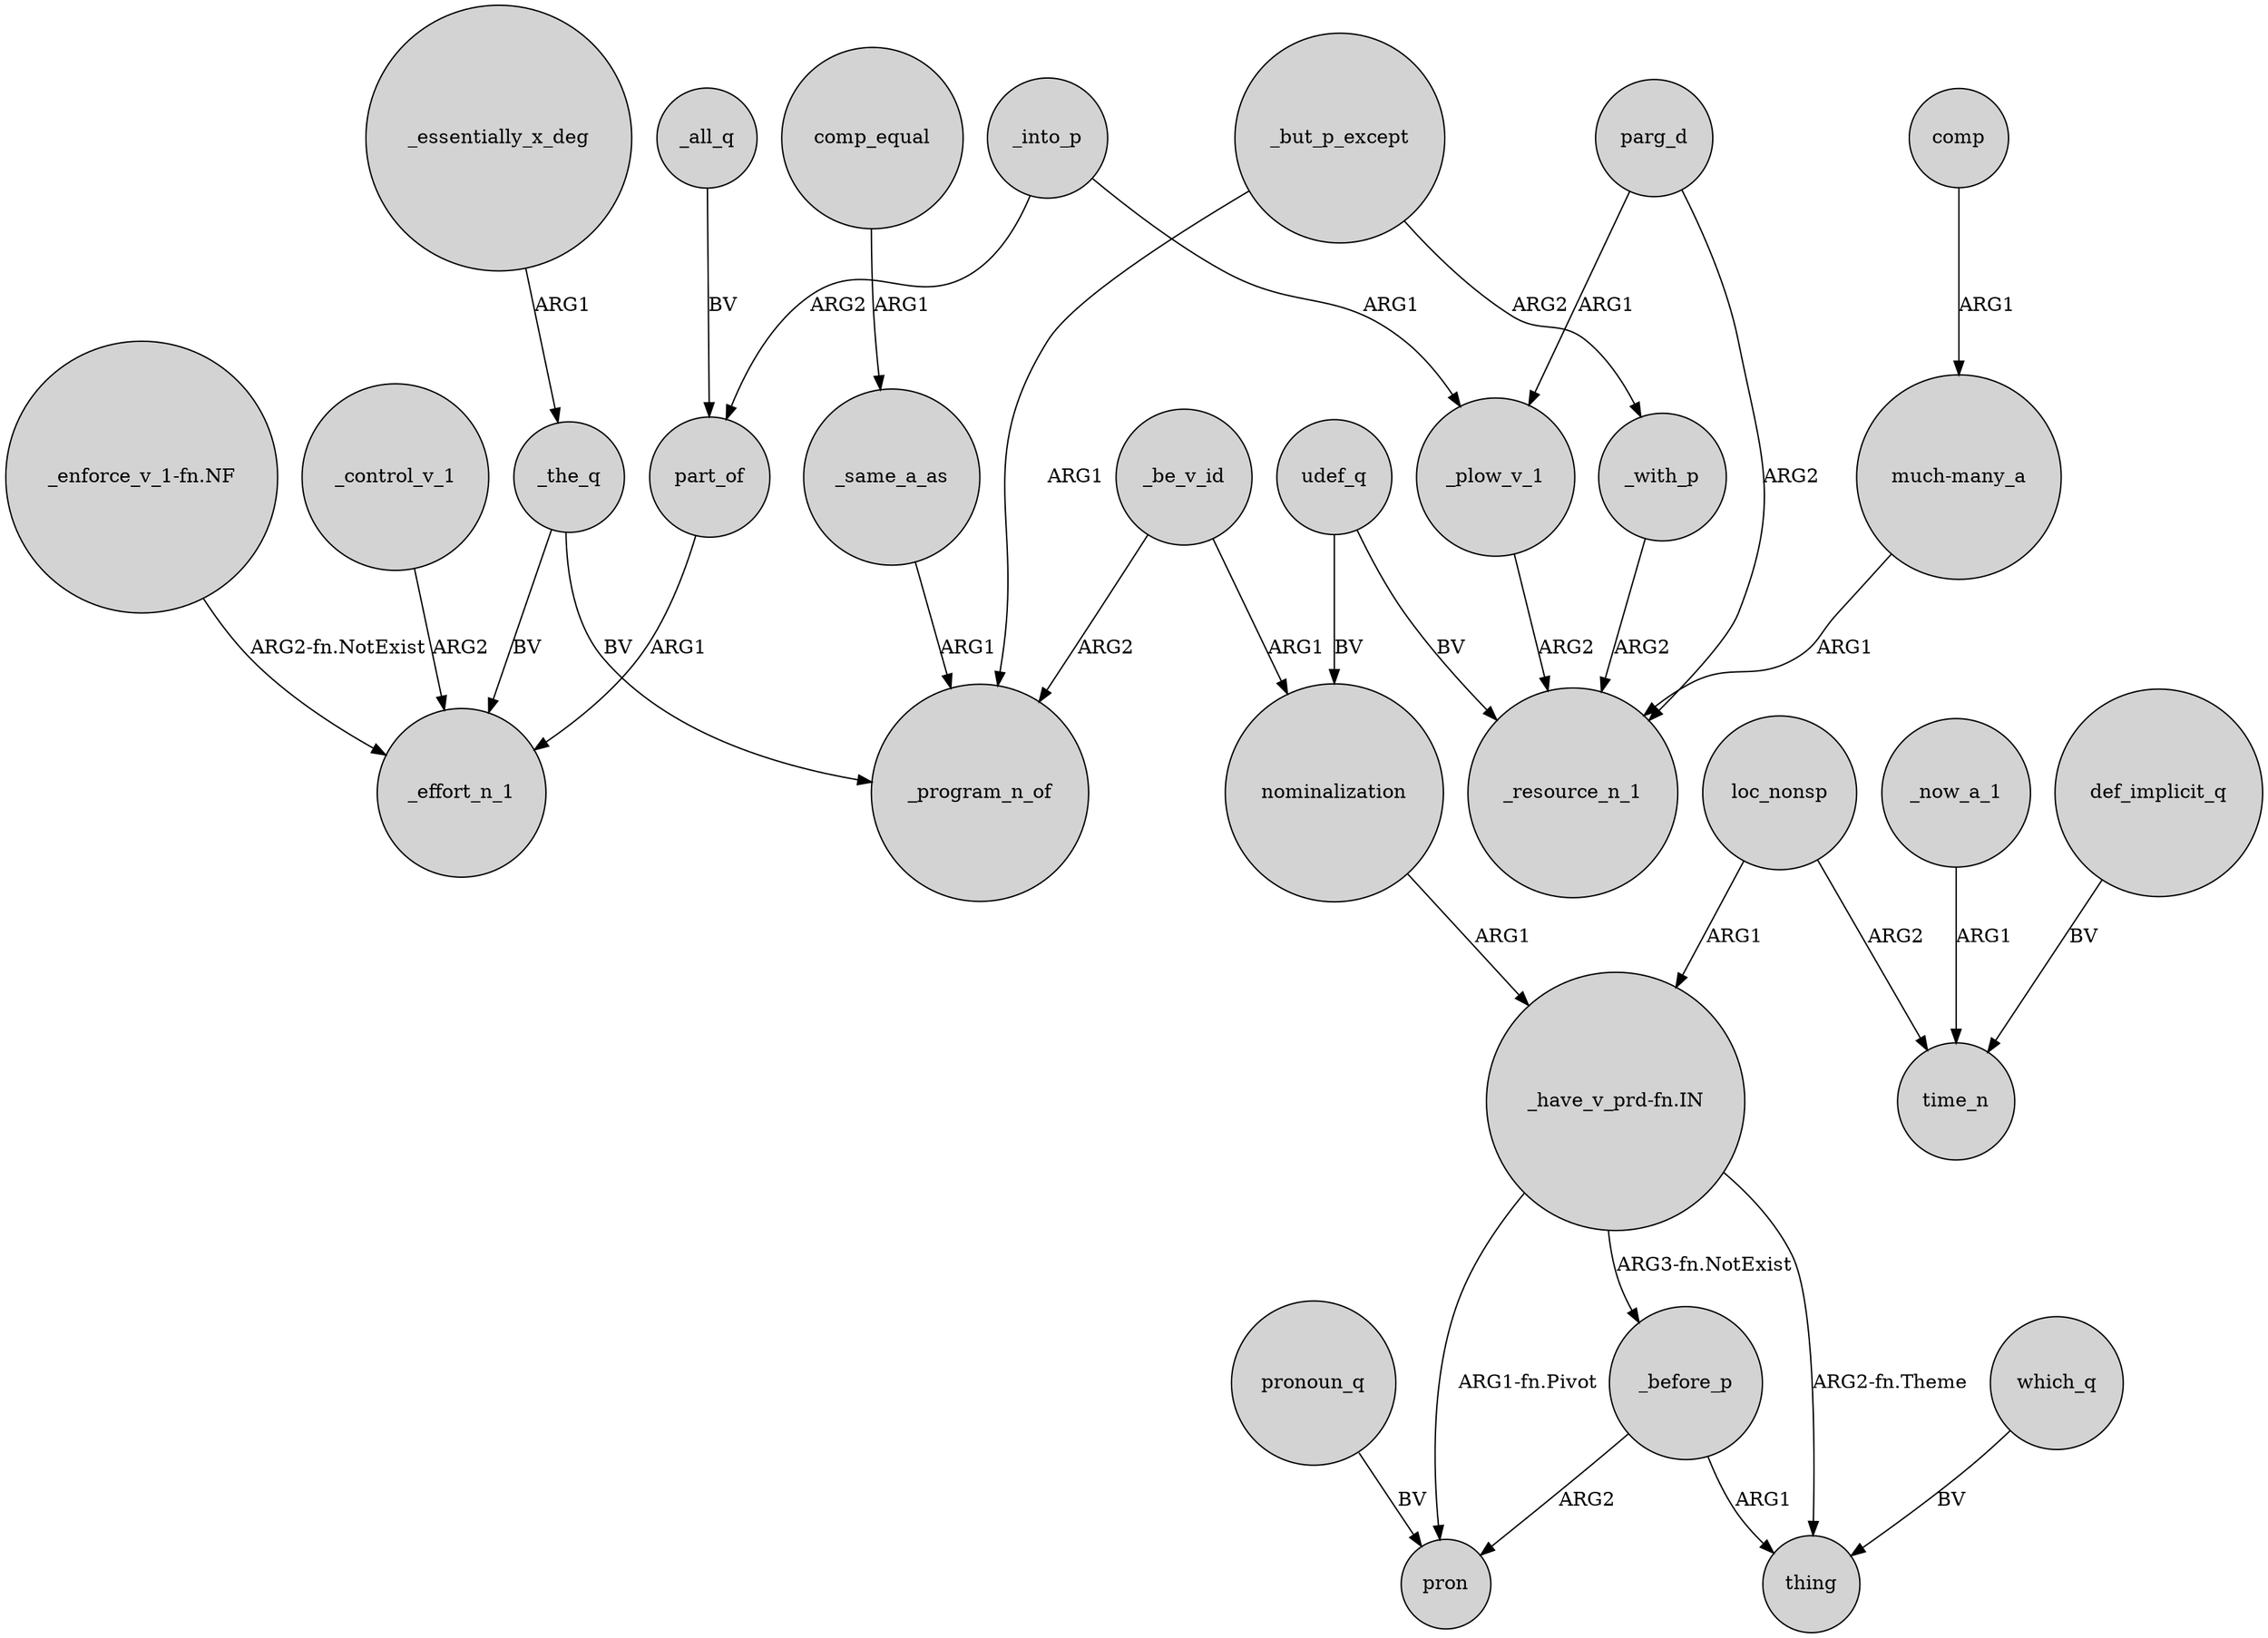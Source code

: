 digraph {
	node [shape=circle style=filled]
	_same_a_as -> _program_n_of [label=ARG1]
	_before_p -> pron [label=ARG2]
	part_of -> _effort_n_1 [label=ARG1]
	_all_q -> part_of [label=BV]
	_the_q -> _effort_n_1 [label=BV]
	_be_v_id -> nominalization [label=ARG1]
	_into_p -> part_of [label=ARG2]
	_into_p -> _plow_v_1 [label=ARG1]
	nominalization -> "_have_v_prd-fn.IN" [label=ARG1]
	parg_d -> _plow_v_1 [label=ARG1]
	_but_p_except -> _with_p [label=ARG2]
	"much-many_a" -> _resource_n_1 [label=ARG1]
	_plow_v_1 -> _resource_n_1 [label=ARG2]
	"_have_v_prd-fn.IN" -> _before_p [label="ARG3-fn.NotExist"]
	loc_nonsp -> time_n [label=ARG2]
	loc_nonsp -> "_have_v_prd-fn.IN" [label=ARG1]
	pronoun_q -> pron [label=BV]
	udef_q -> _resource_n_1 [label=BV]
	comp_equal -> _same_a_as [label=ARG1]
	comp -> "much-many_a" [label=ARG1]
	_control_v_1 -> _effort_n_1 [label=ARG2]
	_the_q -> _program_n_of [label=BV]
	_now_a_1 -> time_n [label=ARG1]
	parg_d -> _resource_n_1 [label=ARG2]
	_essentially_x_deg -> _the_q [label=ARG1]
	_but_p_except -> _program_n_of [label=ARG1]
	udef_q -> nominalization [label=BV]
	"_have_v_prd-fn.IN" -> thing [label="ARG2-fn.Theme"]
	_be_v_id -> _program_n_of [label=ARG2]
	_before_p -> thing [label=ARG1]
	_with_p -> _resource_n_1 [label=ARG2]
	"_have_v_prd-fn.IN" -> pron [label="ARG1-fn.Pivot"]
	"_enforce_v_1-fn.NF" -> _effort_n_1 [label="ARG2-fn.NotExist"]
	def_implicit_q -> time_n [label=BV]
	which_q -> thing [label=BV]
}
